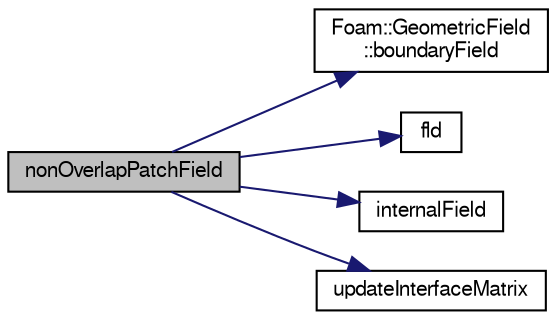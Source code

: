 digraph "nonOverlapPatchField"
{
  bgcolor="transparent";
  edge [fontname="FreeSans",fontsize="10",labelfontname="FreeSans",labelfontsize="10"];
  node [fontname="FreeSans",fontsize="10",shape=record];
  rankdir="LR";
  Node167 [label="nonOverlapPatchField",height=0.2,width=0.4,color="black", fillcolor="grey75", style="filled", fontcolor="black"];
  Node167 -> Node168 [color="midnightblue",fontsize="10",style="solid",fontname="FreeSans"];
  Node168 [label="Foam::GeometricField\l::boundaryField",height=0.2,width=0.4,color="black",URL="$a22434.html#a3c6c1a789b48ea0c5e8bff64f9c14f2d",tooltip="Return reference to GeometricBoundaryField. "];
  Node167 -> Node169 [color="midnightblue",fontsize="10",style="solid",fontname="FreeSans"];
  Node169 [label="fld",height=0.2,width=0.4,color="black",URL="$a18899.html#a378472d1f8b33eeefbda63a947476c8c"];
  Node167 -> Node170 [color="midnightblue",fontsize="10",style="solid",fontname="FreeSans"];
  Node170 [label="internalField",height=0.2,width=0.4,color="black",URL="$a01253.html#a8ebe4b4fc9818c2626b9c98a7ef1a16a"];
  Node167 -> Node171 [color="midnightblue",fontsize="10",style="solid",fontname="FreeSans"];
  Node171 [label="updateInterfaceMatrix",height=0.2,width=0.4,color="black",URL="$a22010.html#a4144bb27e8739ab5a673b3da1e245e17",tooltip="Update result field based on interface functionality. "];
}
